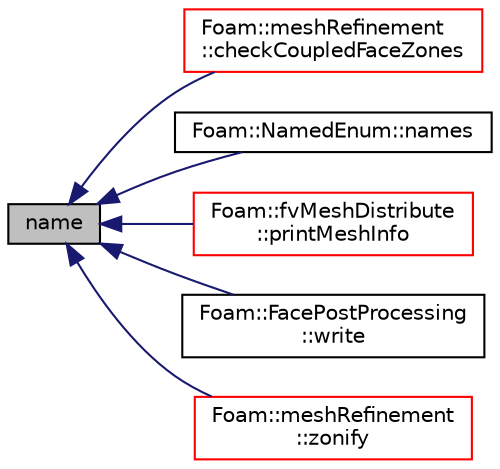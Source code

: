 digraph "name"
{
  bgcolor="transparent";
  edge [fontname="Helvetica",fontsize="10",labelfontname="Helvetica",labelfontsize="10"];
  node [fontname="Helvetica",fontsize="10",shape=record];
  rankdir="LR";
  Node1 [label="name",height=0.2,width=0.4,color="black", fillcolor="grey75", style="filled", fontcolor="black"];
  Node1 -> Node2 [dir="back",color="midnightblue",fontsize="10",style="solid",fontname="Helvetica"];
  Node2 [label="Foam::meshRefinement\l::checkCoupledFaceZones",height=0.2,width=0.4,color="red",URL="$a01470.html#a9ba55ad37b0d2cb2314d246df7da8040",tooltip="Helper function: check that face zones are synced. "];
  Node1 -> Node3 [dir="back",color="midnightblue",fontsize="10",style="solid",fontname="Helvetica"];
  Node3 [label="Foam::NamedEnum::names",height=0.2,width=0.4,color="black",URL="$a01569.html#a7350da3a0edd92cd11e6c479c9967dc8"];
  Node1 -> Node4 [dir="back",color="midnightblue",fontsize="10",style="solid",fontname="Helvetica"];
  Node4 [label="Foam::fvMeshDistribute\l::printMeshInfo",height=0.2,width=0.4,color="red",URL="$a00878.html#a8a0700fdb9e32ce9809a663ad13ab01b",tooltip="Print some info on mesh. "];
  Node1 -> Node5 [dir="back",color="midnightblue",fontsize="10",style="solid",fontname="Helvetica"];
  Node5 [label="Foam::FacePostProcessing\l::write",height=0.2,width=0.4,color="black",URL="$a00730.html#aac759501cf6c7895a70eecbef0226ae1",tooltip="Write post-processing info. "];
  Node1 -> Node6 [dir="back",color="midnightblue",fontsize="10",style="solid",fontname="Helvetica"];
  Node6 [label="Foam::meshRefinement\l::zonify",height=0.2,width=0.4,color="red",URL="$a01470.html#a90cf965dfe02eb20f11a4a8c6035747f",tooltip="Put faces/cells into zones according to surface specification. "];
}
